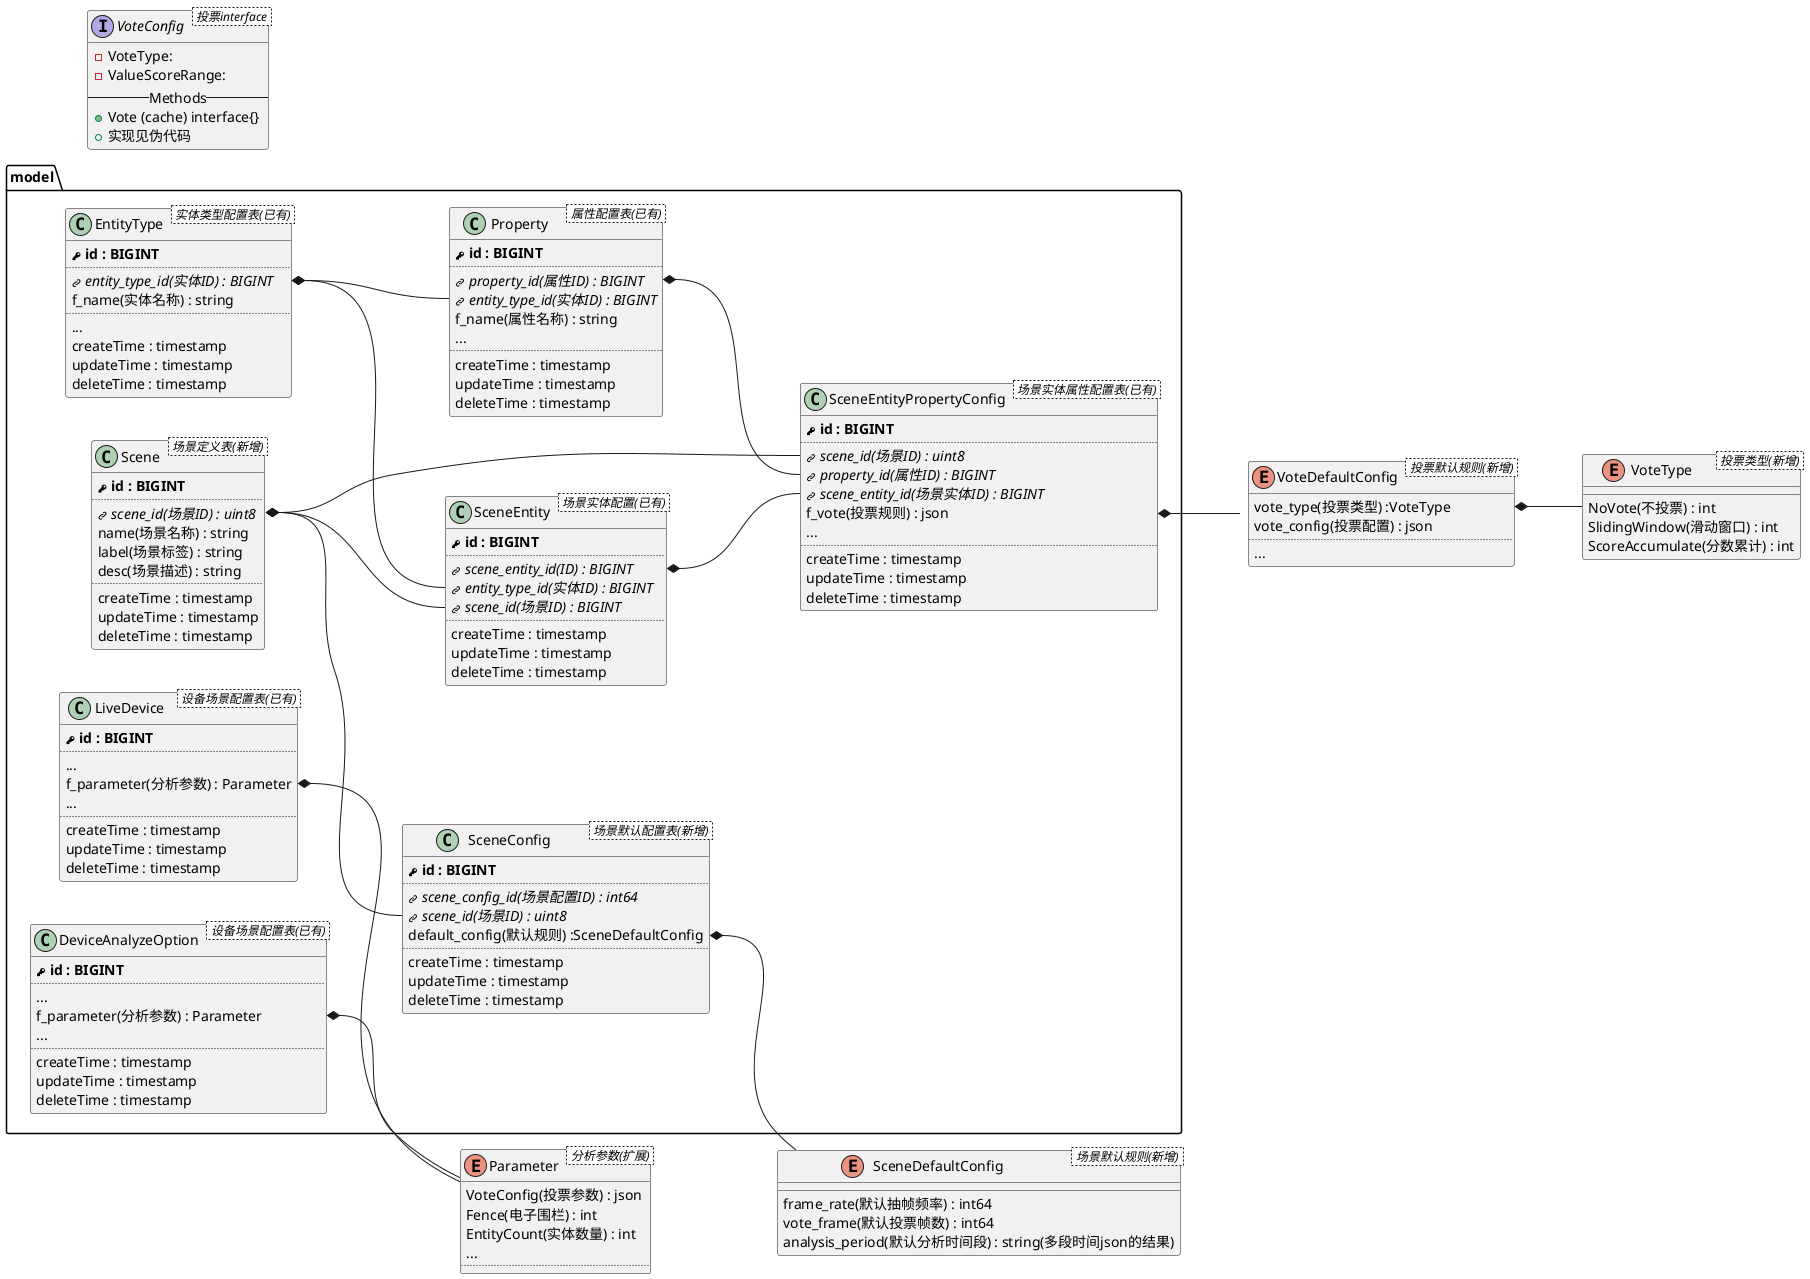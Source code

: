 @startuml
left to right direction

!define PK <size:12><&key></size><b>
!define FK <size:12><&link-intact></size><i>
!define UK <size:12><&link-intact></size><i>
!define PP <size:12><&caret-right></size>

package model {
    class Scene < 场景定义表(新增) > {
      PK id : BIGINT
      ..
      FK scene_id(场景ID) : uint8
      name(场景名称) : string
      label(场景标签) : string
      desc(场景描述) : string
      ..
      createTime : timestamp
      updateTime : timestamp
      deleteTime : timestamp
    }

    class SceneConfig < 场景默认配置表(新增) >{
      PK id : BIGINT
      ..
      UK scene_config_id(场景配置ID) : int64
      FK scene_id(场景ID) : uint8
      default_config(默认规则) :SceneDefaultConfig
      ..
      createTime : timestamp
      updateTime : timestamp
      deleteTime : timestamp
    }

    class EntityType < 实体类型配置表(已有) >{
      PK id : BIGINT
      ..
      FK entity_type_id(实体ID) : BIGINT
      f_name(实体名称) : string
      ..
      ...
      createTime : timestamp
      updateTime : timestamp
      deleteTime : timestamp
    }

    class Property < 属性配置表(已有) > {
      PK id : BIGINT
      ..
      FK property_id(属性ID) : BIGINT
      FK entity_type_id(实体ID) : BIGINT
      f_name(属性名称) : string
      ...
      ..
      createTime : timestamp
      updateTime : timestamp
      deleteTime : timestamp
    }

    class SceneEntityPropertyConfig < 场景实体属性配置表(已有) > {
      PK id : BIGINT
      ..
      FK scene_id(场景ID) : uint8
      FK property_id(属性ID) : BIGINT
      FK scene_entity_id(场景实体ID) : BIGINT
      f_vote(投票规则) : json
      ...
      ..
      createTime : timestamp
      updateTime : timestamp
      deleteTime : timestamp
    }

    class SceneEntity < 场景实体配置(已有) > {
      PK id : BIGINT
      ..
      FK scene_entity_id(ID) : BIGINT
      FK entity_type_id(实体ID) : BIGINT
      FK scene_id(场景ID) : BIGINT
      ..
      createTime : timestamp
      updateTime : timestamp
      deleteTime : timestamp
    }

    class LiveDevice < 设备场景配置表(已有) >{
      PK id : BIGINT
      ..
      ...
      f_parameter(分析参数) : Parameter
      ...
      ..
      createTime : timestamp
      updateTime : timestamp
      deleteTime : timestamp
    }

    class DeviceAnalyzeOption < 设备场景配置表(已有) >{
      PK id : BIGINT
      ..
      ...
      f_parameter(分析参数) : Parameter
      ...
      ..
      createTime : timestamp
      updateTime : timestamp
      deleteTime : timestamp
    }
}



EntityType::entity_type_id *-- SceneEntity::entity_type_id
EntityType::entity_type_id *-- Property::entity_type_id
Property::property_id *-- SceneEntityPropertyConfig::property_id
SceneEntity::scene_entity_id *-- SceneEntityPropertyConfig::scene_entity_id
Scene::scene_id *-- SceneEntityPropertyConfig::scene_id
Scene::scene_id *-- SceneEntity::scene_id
Scene::scene_id *-- SceneConfig::scene_id

SceneConfig::default_config *-- SceneDefaultConfig
SceneEntityPropertyConfig::f_vote *-- VoteDefaultConfig
VoteDefaultConfig::vote_type *-- VoteType
DeviceAnalyzeOption::f_parameter *-- Parameter
LiveDevice::f_parameter *-- Parameter

enum Parameter < 分析参数(扩展) >{
    VoteConfig(投票参数) : json
    Fence(电子围栏) : int
    EntityCount(实体数量) : int
    ...
    ..
}

enum SceneDefaultConfig < 场景默认规则(新增) >{
    frame_rate(默认抽帧频率) : int64
    vote_frame(默认投票帧数) : int64
    analysis_period(默认分析时间段) : string(多段时间json的结果)
}

enum VoteDefaultConfig < 投票默认规则(新增) >{
    vote_type(投票类型) :VoteType
    vote_config(投票配置) : json
    ....
    ...
}

enum VoteType < 投票类型(新增) >{
    NoVote(不投票) : int
    SlidingWindow(滑动窗口) : int
    ScoreAccumulate(分数累计) : int
}

Interface VoteConfig < 投票interface > {
  - VoteType:
  - ValueScoreRange:
  -- Methods --
  + Vote (cache) interface{}
  + 实现见伪代码
}

@enduml
